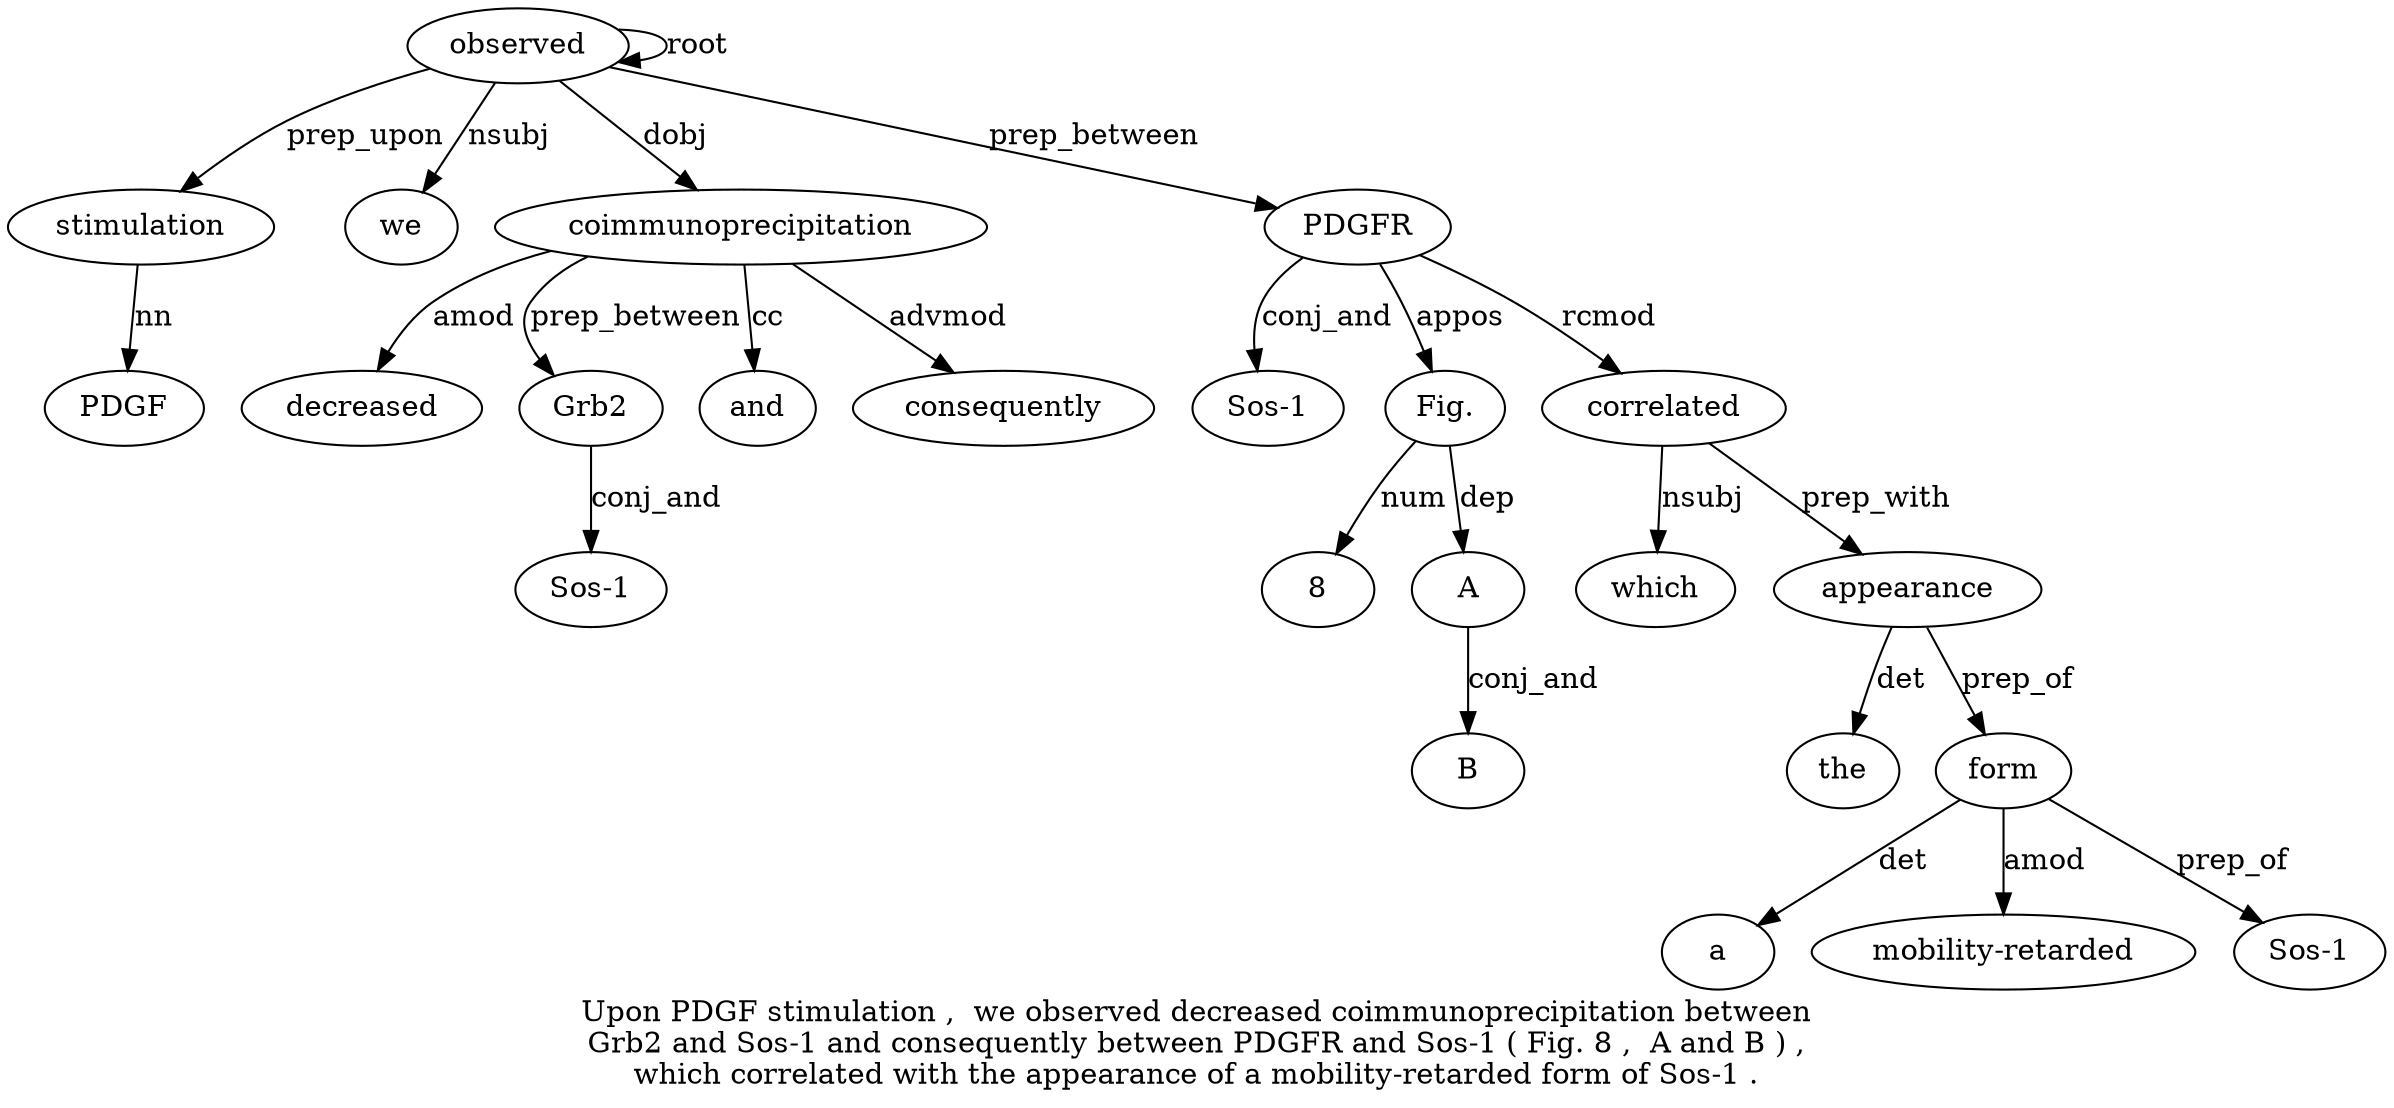 digraph "Upon PDGF stimulation ,  we observed decreased coimmunoprecipitation between Grb2 and Sos-1 and consequently between PDGFR and Sos-1 ( Fig. 8 ,  A and B ) ,  which correlated with the appearance of a mobility-retarded form of Sos-1 ." {
label="Upon PDGF stimulation ,  we observed decreased coimmunoprecipitation between
Grb2 and Sos-1 and consequently between PDGFR and Sos-1 ( Fig. 8 ,  A and B ) ,
which correlated with the appearance of a mobility-retarded form of Sos-1 .";
stimulation3 [style=filled, fillcolor=white, label=stimulation];
PDGF2 [style=filled, fillcolor=white, label=PDGF];
stimulation3 -> PDGF2  [label=nn];
observed6 [style=filled, fillcolor=white, label=observed];
observed6 -> stimulation3  [label=prep_upon];
we5 [style=filled, fillcolor=white, label=we];
observed6 -> we5  [label=nsubj];
observed6 -> observed6  [label=root];
coimmunoprecipitation8 [style=filled, fillcolor=white, label=coimmunoprecipitation];
decreased7 [style=filled, fillcolor=white, label=decreased];
coimmunoprecipitation8 -> decreased7  [label=amod];
observed6 -> coimmunoprecipitation8  [label=dobj];
Grb210 [style=filled, fillcolor=white, label=Grb2];
coimmunoprecipitation8 -> Grb210  [label=prep_between];
"Sos-12" [style=filled, fillcolor=white, label="Sos-1"];
Grb210 -> "Sos-12"  [label=conj_and];
and13 [style=filled, fillcolor=white, label=and];
coimmunoprecipitation8 -> and13  [label=cc];
consequently14 [style=filled, fillcolor=white, label=consequently];
coimmunoprecipitation8 -> consequently14  [label=advmod];
PDGFR16 [style=filled, fillcolor=white, label=PDGFR];
observed6 -> PDGFR16  [label=prep_between];
"Sos-18" [style=filled, fillcolor=white, label="Sos-1"];
PDGFR16 -> "Sos-18"  [label=conj_and];
"Fig.20" [style=filled, fillcolor=white, label="Fig."];
PDGFR16 -> "Fig.20"  [label=appos];
821 [style=filled, fillcolor=white, label=8];
"Fig.20" -> 821  [label=num];
A23 [style=filled, fillcolor=white, label=A];
"Fig.20" -> A23  [label=dep];
B25 [style=filled, fillcolor=white, label=B];
A23 -> B25  [label=conj_and];
correlated29 [style=filled, fillcolor=white, label=correlated];
which28 [style=filled, fillcolor=white, label=which];
correlated29 -> which28  [label=nsubj];
PDGFR16 -> correlated29  [label=rcmod];
appearance32 [style=filled, fillcolor=white, label=appearance];
the31 [style=filled, fillcolor=white, label=the];
appearance32 -> the31  [label=det];
correlated29 -> appearance32  [label=prep_with];
form36 [style=filled, fillcolor=white, label=form];
a34 [style=filled, fillcolor=white, label=a];
form36 -> a34  [label=det];
"mobility-retarded35" [style=filled, fillcolor=white, label="mobility-retarded"];
form36 -> "mobility-retarded35"  [label=amod];
appearance32 -> form36  [label=prep_of];
"Sos-138" [style=filled, fillcolor=white, label="Sos-1"];
form36 -> "Sos-138"  [label=prep_of];
}
